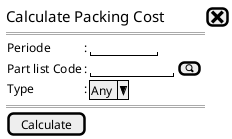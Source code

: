 @startsalt
{
  <size:15>Calculate Packing Cost |[<size:20><&x>]|*
  ==
  {
    |Periode        |:|"        "|*
    |Part list Code |:|"          "|[<&magnifying-glass>] 
    |Type           |:|^Any^|*
  }
  ==
  [Calculate]
}
@endsalt